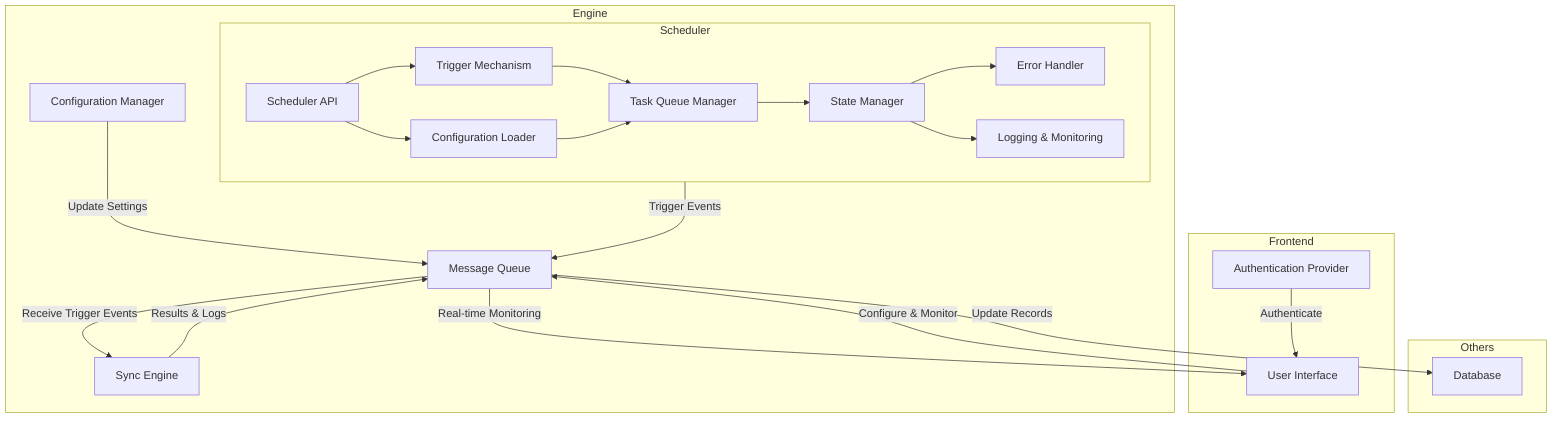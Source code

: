 graph TB
    subgraph Engine
        subgraph Scheduler
            TGM[Trigger Mechanism] --> TQM[Task Queue Manager]
            CL[Configuration Loader] --> TQM
            TQM --> SM[State Manager]
            SM --> EH[Error Handler]
            SM --> LM[Logging & Monitoring]
            API[Scheduler API] --> TGM
            API --> CL
        end

        CM[Configuration Manager] -->|Update Settings| MQ[Message Queue]
        Scheduler -->|Trigger Events| MQ
        MQ -->|Receive Trigger Events| SE[Sync Engine]
        SE -->|Results & Logs| MQ
    end

    subgraph Frontend
        UI[User Interface] -->|Configure & Monitor| MQ
        MQ -->|Real-time Monitoring| UI
        Auth[Authentication Provider] -->|Authenticate| UI
    end

    subgraph Others
        MQ
        DB[Database]
    end
    
    MQ -->|Update Records| DB
    
    
    class UI,CM,Scheduler,SE,DB,MQ,Auth,TGM,CL,TQM,SM,EH,LM,API component;